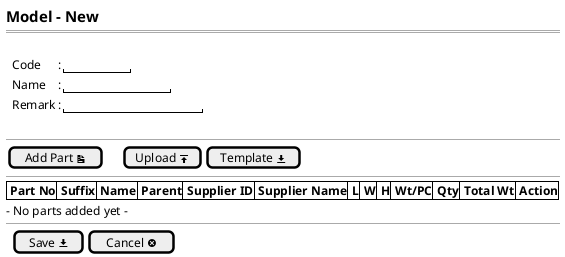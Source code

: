 @startsalt
{
  <size:15><b>Model - New
  ==
  .
  {   
    .|Code           |: |"        "|*
    .|Name           |: |"             "| *
    .|Remark     |: |"                 "|*
  }
  .
--
  {
    [Add Part <&document>]|.|.|.|[Upload <&data-transfer-upload>]| [Template <&data-transfer-download>]|
  }
  --
  {#
    |<b> Part No |<b> Suffix |<b> Name |<b> Parent |<b> Supplier ID |<b> Supplier Name |<b> L |<b> W |<b> H |<b> Wt/PC |<b> Qty |<b> Total Wt |<b> Action |*|*|*|*|*|*|*
  }
  - No parts added yet -
  --
  {
  .|[ Save <&data-transfer-download>] |  [Cancel <&circle-x> ]|*
  }
}

  @endsalt